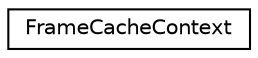 digraph "Graphical Class Hierarchy"
{
  edge [fontname="Helvetica",fontsize="10",labelfontname="Helvetica",labelfontsize="10"];
  node [fontname="Helvetica",fontsize="10",shape=record];
  rankdir="LR";
  Node0 [label="FrameCacheContext",height=0.2,width=0.4,color="black", fillcolor="white", style="filled",URL="$structFrameCacheContext.html"];
}
